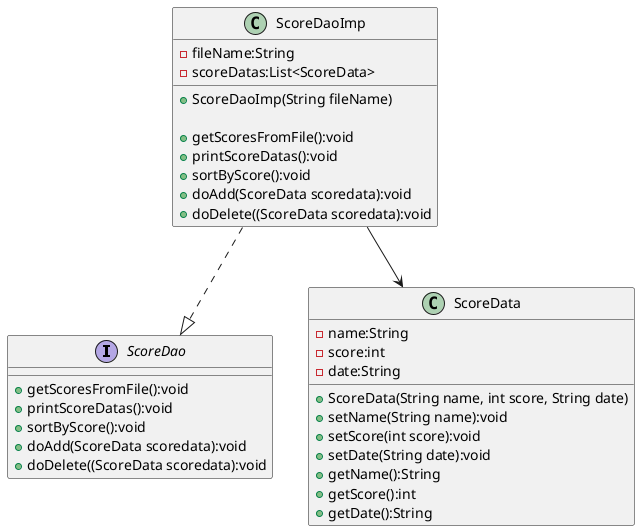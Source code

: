 @startuml
'https://plantuml.com/class-diagram

interface ScoreDao{
    + getScoresFromFile():void
    + printScoreDatas():void
    + sortByScore():void
    + doAdd(ScoreData scoredata):void
    + doDelete((ScoreData scoredata):void

}
class  ScoreDaoImp{

    - fileName:String
    - scoreDatas:List<ScoreData>
    + ScoreDaoImp(String fileName)

    + getScoresFromFile():void
    + printScoreDatas():void
    + sortByScore():void
    + doAdd(ScoreData scoredata):void
    + doDelete((ScoreData scoredata):void

}
class ScoreData{
    - name:String
    - score:int
    - date:String
    + ScoreData(String name, int score, String date)
    + setName(String name):void
    + setScore(int score):void
    + setDate(String date):void
    + getName():String
    + getScore():int
    + getDate():String

}

ScoreDaoImp ..|> ScoreDao

ScoreDaoImp --> ScoreData

@enduml